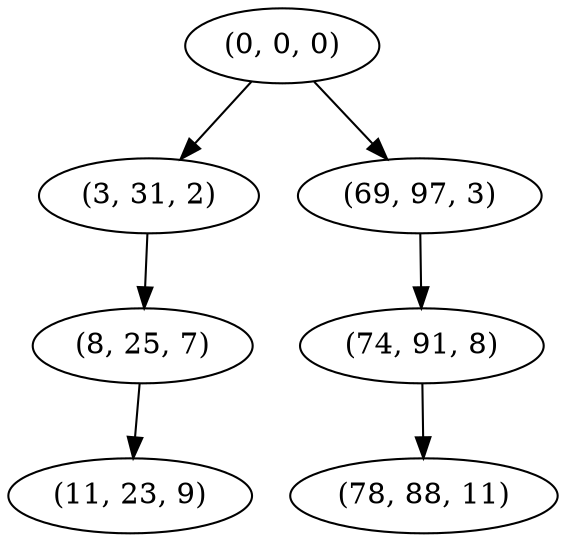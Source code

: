 digraph tree {
    "(0, 0, 0)";
    "(3, 31, 2)";
    "(8, 25, 7)";
    "(11, 23, 9)";
    "(69, 97, 3)";
    "(74, 91, 8)";
    "(78, 88, 11)";
    "(0, 0, 0)" -> "(3, 31, 2)";
    "(0, 0, 0)" -> "(69, 97, 3)";
    "(3, 31, 2)" -> "(8, 25, 7)";
    "(8, 25, 7)" -> "(11, 23, 9)";
    "(69, 97, 3)" -> "(74, 91, 8)";
    "(74, 91, 8)" -> "(78, 88, 11)";
}
